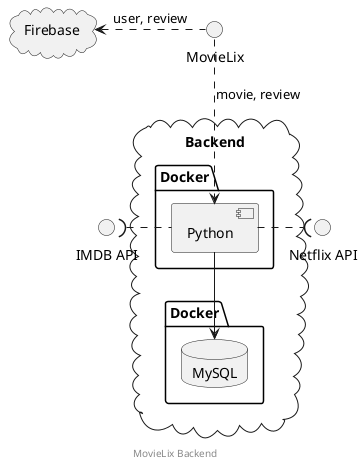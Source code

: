 @startuml

skinparam componentStyle uml2
skinparam monochrome true

footer MovieLix Backend

interface "MovieLix" as movielix
interface "Netflix API" as netflix_api
interface "IMDB API" as imdb_api

cloud Backend {
  package DockerRest as "Docker" {
    [Python] as apirest
  }

  package DockerDB as "Docker" {
    database "MySQL" as db {

    }
  }

  apirest --> db
}

movielix ..> apirest : movie, review
movielix .left.> Firebase : user, review
apirest .right.( netflix_api
apirest .left.( imdb_api

cloud Firebase {

}

@enduml